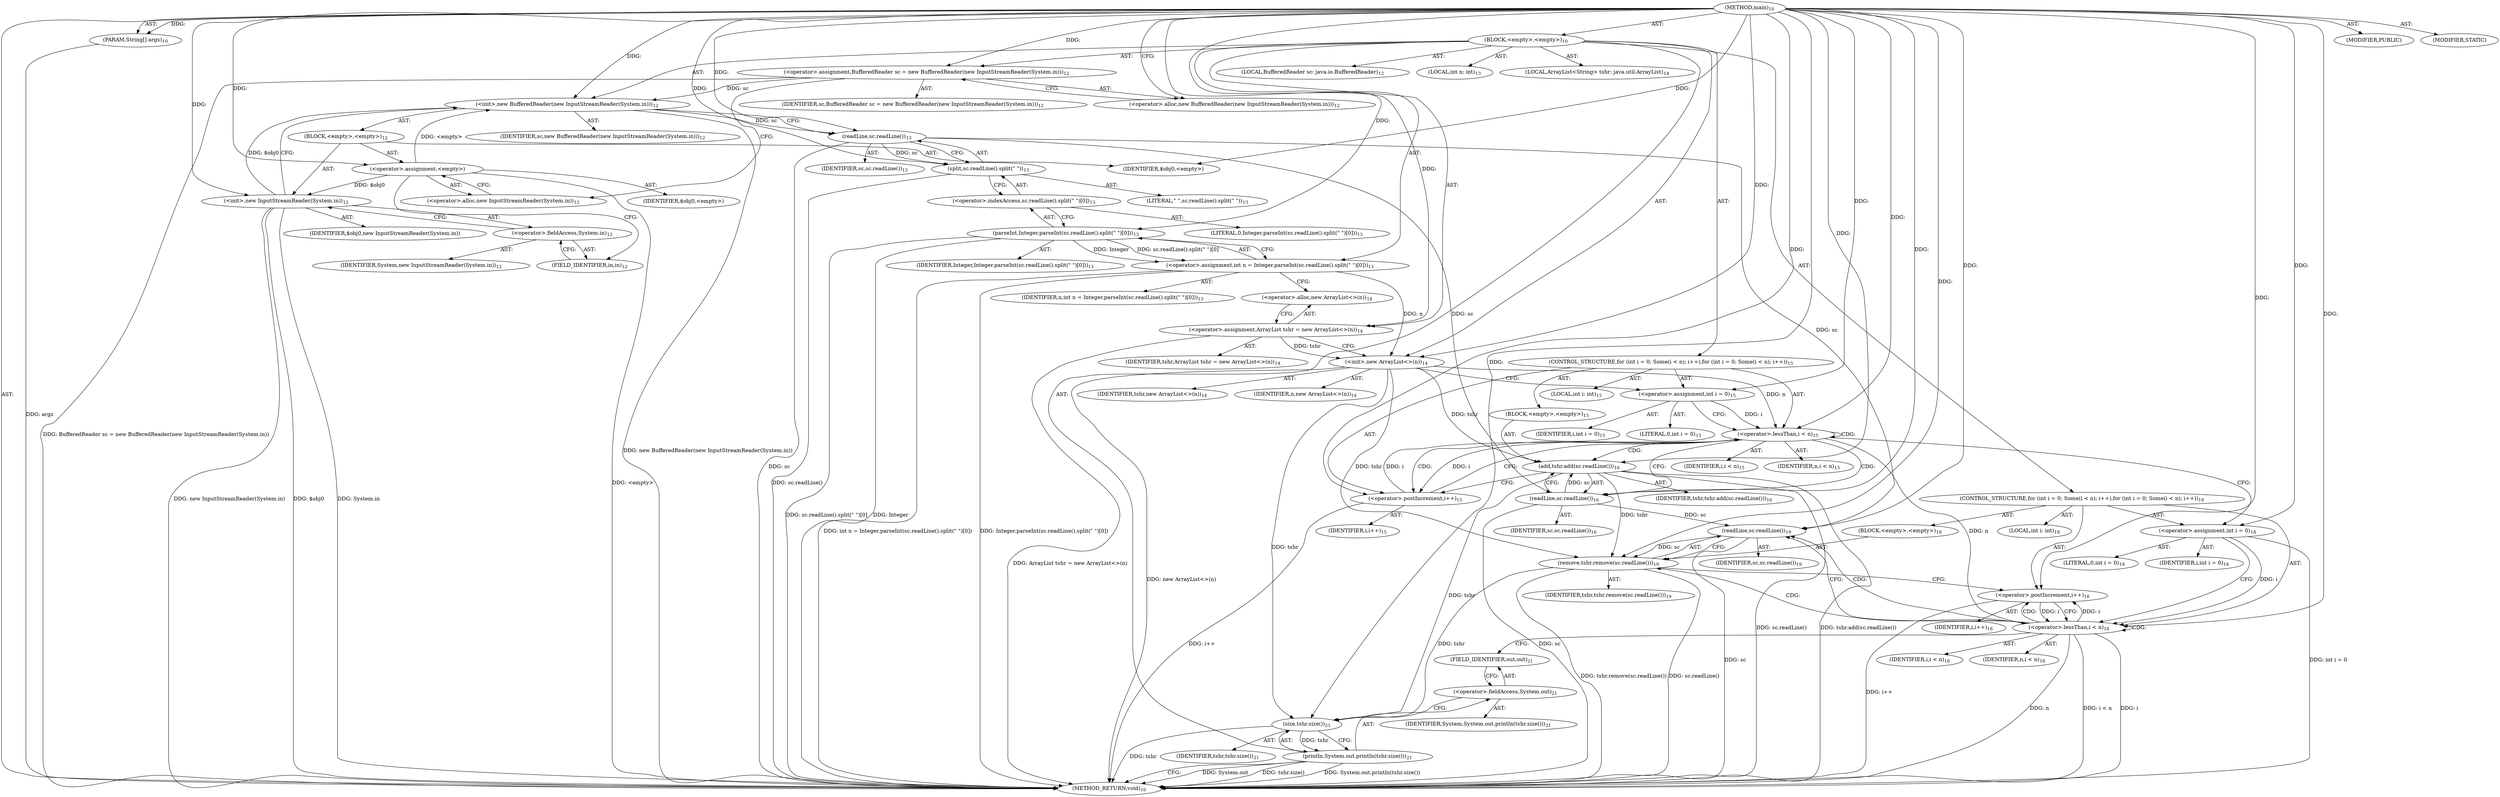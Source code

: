 digraph "main" {  
"21" [label = <(METHOD,main)<SUB>10</SUB>> ]
"22" [label = <(PARAM,String[] args)<SUB>10</SUB>> ]
"23" [label = <(BLOCK,&lt;empty&gt;,&lt;empty&gt;)<SUB>10</SUB>> ]
"4" [label = <(LOCAL,BufferedReader sc: java.io.BufferedReader)<SUB>12</SUB>> ]
"24" [label = <(&lt;operator&gt;.assignment,BufferedReader sc = new BufferedReader(new InputStreamReader(System.in)))<SUB>12</SUB>> ]
"25" [label = <(IDENTIFIER,sc,BufferedReader sc = new BufferedReader(new InputStreamReader(System.in)))<SUB>12</SUB>> ]
"26" [label = <(&lt;operator&gt;.alloc,new BufferedReader(new InputStreamReader(System.in)))<SUB>12</SUB>> ]
"27" [label = <(&lt;init&gt;,new BufferedReader(new InputStreamReader(System.in)))<SUB>12</SUB>> ]
"3" [label = <(IDENTIFIER,sc,new BufferedReader(new InputStreamReader(System.in)))<SUB>12</SUB>> ]
"28" [label = <(BLOCK,&lt;empty&gt;,&lt;empty&gt;)<SUB>12</SUB>> ]
"29" [label = <(&lt;operator&gt;.assignment,&lt;empty&gt;)> ]
"30" [label = <(IDENTIFIER,$obj0,&lt;empty&gt;)> ]
"31" [label = <(&lt;operator&gt;.alloc,new InputStreamReader(System.in))<SUB>12</SUB>> ]
"32" [label = <(&lt;init&gt;,new InputStreamReader(System.in))<SUB>12</SUB>> ]
"33" [label = <(IDENTIFIER,$obj0,new InputStreamReader(System.in))> ]
"34" [label = <(&lt;operator&gt;.fieldAccess,System.in)<SUB>12</SUB>> ]
"35" [label = <(IDENTIFIER,System,new InputStreamReader(System.in))<SUB>12</SUB>> ]
"36" [label = <(FIELD_IDENTIFIER,in,in)<SUB>12</SUB>> ]
"37" [label = <(IDENTIFIER,$obj0,&lt;empty&gt;)> ]
"38" [label = <(LOCAL,int n: int)<SUB>13</SUB>> ]
"39" [label = <(&lt;operator&gt;.assignment,int n = Integer.parseInt(sc.readLine().split(&quot; &quot;)[0]))<SUB>13</SUB>> ]
"40" [label = <(IDENTIFIER,n,int n = Integer.parseInt(sc.readLine().split(&quot; &quot;)[0]))<SUB>13</SUB>> ]
"41" [label = <(parseInt,Integer.parseInt(sc.readLine().split(&quot; &quot;)[0]))<SUB>13</SUB>> ]
"42" [label = <(IDENTIFIER,Integer,Integer.parseInt(sc.readLine().split(&quot; &quot;)[0]))<SUB>13</SUB>> ]
"43" [label = <(&lt;operator&gt;.indexAccess,sc.readLine().split(&quot; &quot;)[0])<SUB>13</SUB>> ]
"44" [label = <(split,sc.readLine().split(&quot; &quot;))<SUB>13</SUB>> ]
"45" [label = <(readLine,sc.readLine())<SUB>13</SUB>> ]
"46" [label = <(IDENTIFIER,sc,sc.readLine())<SUB>13</SUB>> ]
"47" [label = <(LITERAL,&quot; &quot;,sc.readLine().split(&quot; &quot;))<SUB>13</SUB>> ]
"48" [label = <(LITERAL,0,Integer.parseInt(sc.readLine().split(&quot; &quot;)[0]))<SUB>13</SUB>> ]
"6" [label = <(LOCAL,ArrayList&lt;String&gt; tshr: java.util.ArrayList)<SUB>14</SUB>> ]
"49" [label = <(&lt;operator&gt;.assignment,ArrayList tshr = new ArrayList&lt;&gt;(n))<SUB>14</SUB>> ]
"50" [label = <(IDENTIFIER,tshr,ArrayList tshr = new ArrayList&lt;&gt;(n))<SUB>14</SUB>> ]
"51" [label = <(&lt;operator&gt;.alloc,new ArrayList&lt;&gt;(n))<SUB>14</SUB>> ]
"52" [label = <(&lt;init&gt;,new ArrayList&lt;&gt;(n))<SUB>14</SUB>> ]
"5" [label = <(IDENTIFIER,tshr,new ArrayList&lt;&gt;(n))<SUB>14</SUB>> ]
"53" [label = <(IDENTIFIER,n,new ArrayList&lt;&gt;(n))<SUB>14</SUB>> ]
"54" [label = <(CONTROL_STRUCTURE,for (int i = 0; Some(i &lt; n); i++),for (int i = 0; Some(i &lt; n); i++))<SUB>15</SUB>> ]
"55" [label = <(LOCAL,int i: int)<SUB>15</SUB>> ]
"56" [label = <(&lt;operator&gt;.assignment,int i = 0)<SUB>15</SUB>> ]
"57" [label = <(IDENTIFIER,i,int i = 0)<SUB>15</SUB>> ]
"58" [label = <(LITERAL,0,int i = 0)<SUB>15</SUB>> ]
"59" [label = <(&lt;operator&gt;.lessThan,i &lt; n)<SUB>15</SUB>> ]
"60" [label = <(IDENTIFIER,i,i &lt; n)<SUB>15</SUB>> ]
"61" [label = <(IDENTIFIER,n,i &lt; n)<SUB>15</SUB>> ]
"62" [label = <(&lt;operator&gt;.postIncrement,i++)<SUB>15</SUB>> ]
"63" [label = <(IDENTIFIER,i,i++)<SUB>15</SUB>> ]
"64" [label = <(BLOCK,&lt;empty&gt;,&lt;empty&gt;)<SUB>15</SUB>> ]
"65" [label = <(add,tshr.add(sc.readLine()))<SUB>16</SUB>> ]
"66" [label = <(IDENTIFIER,tshr,tshr.add(sc.readLine()))<SUB>16</SUB>> ]
"67" [label = <(readLine,sc.readLine())<SUB>16</SUB>> ]
"68" [label = <(IDENTIFIER,sc,sc.readLine())<SUB>16</SUB>> ]
"69" [label = <(CONTROL_STRUCTURE,for (int i = 0; Some(i &lt; n); i++),for (int i = 0; Some(i &lt; n); i++))<SUB>18</SUB>> ]
"70" [label = <(LOCAL,int i: int)<SUB>18</SUB>> ]
"71" [label = <(&lt;operator&gt;.assignment,int i = 0)<SUB>18</SUB>> ]
"72" [label = <(IDENTIFIER,i,int i = 0)<SUB>18</SUB>> ]
"73" [label = <(LITERAL,0,int i = 0)<SUB>18</SUB>> ]
"74" [label = <(&lt;operator&gt;.lessThan,i &lt; n)<SUB>18</SUB>> ]
"75" [label = <(IDENTIFIER,i,i &lt; n)<SUB>18</SUB>> ]
"76" [label = <(IDENTIFIER,n,i &lt; n)<SUB>18</SUB>> ]
"77" [label = <(&lt;operator&gt;.postIncrement,i++)<SUB>18</SUB>> ]
"78" [label = <(IDENTIFIER,i,i++)<SUB>18</SUB>> ]
"79" [label = <(BLOCK,&lt;empty&gt;,&lt;empty&gt;)<SUB>18</SUB>> ]
"80" [label = <(remove,tshr.remove(sc.readLine()))<SUB>19</SUB>> ]
"81" [label = <(IDENTIFIER,tshr,tshr.remove(sc.readLine()))<SUB>19</SUB>> ]
"82" [label = <(readLine,sc.readLine())<SUB>19</SUB>> ]
"83" [label = <(IDENTIFIER,sc,sc.readLine())<SUB>19</SUB>> ]
"84" [label = <(println,System.out.println(tshr.size()))<SUB>21</SUB>> ]
"85" [label = <(&lt;operator&gt;.fieldAccess,System.out)<SUB>21</SUB>> ]
"86" [label = <(IDENTIFIER,System,System.out.println(tshr.size()))<SUB>21</SUB>> ]
"87" [label = <(FIELD_IDENTIFIER,out,out)<SUB>21</SUB>> ]
"88" [label = <(size,tshr.size())<SUB>21</SUB>> ]
"89" [label = <(IDENTIFIER,tshr,tshr.size())<SUB>21</SUB>> ]
"90" [label = <(MODIFIER,PUBLIC)> ]
"91" [label = <(MODIFIER,STATIC)> ]
"92" [label = <(METHOD_RETURN,void)<SUB>10</SUB>> ]
  "21" -> "22"  [ label = "AST: "] 
  "21" -> "23"  [ label = "AST: "] 
  "21" -> "90"  [ label = "AST: "] 
  "21" -> "91"  [ label = "AST: "] 
  "21" -> "92"  [ label = "AST: "] 
  "23" -> "4"  [ label = "AST: "] 
  "23" -> "24"  [ label = "AST: "] 
  "23" -> "27"  [ label = "AST: "] 
  "23" -> "38"  [ label = "AST: "] 
  "23" -> "39"  [ label = "AST: "] 
  "23" -> "6"  [ label = "AST: "] 
  "23" -> "49"  [ label = "AST: "] 
  "23" -> "52"  [ label = "AST: "] 
  "23" -> "54"  [ label = "AST: "] 
  "23" -> "69"  [ label = "AST: "] 
  "23" -> "84"  [ label = "AST: "] 
  "24" -> "25"  [ label = "AST: "] 
  "24" -> "26"  [ label = "AST: "] 
  "27" -> "3"  [ label = "AST: "] 
  "27" -> "28"  [ label = "AST: "] 
  "28" -> "29"  [ label = "AST: "] 
  "28" -> "32"  [ label = "AST: "] 
  "28" -> "37"  [ label = "AST: "] 
  "29" -> "30"  [ label = "AST: "] 
  "29" -> "31"  [ label = "AST: "] 
  "32" -> "33"  [ label = "AST: "] 
  "32" -> "34"  [ label = "AST: "] 
  "34" -> "35"  [ label = "AST: "] 
  "34" -> "36"  [ label = "AST: "] 
  "39" -> "40"  [ label = "AST: "] 
  "39" -> "41"  [ label = "AST: "] 
  "41" -> "42"  [ label = "AST: "] 
  "41" -> "43"  [ label = "AST: "] 
  "43" -> "44"  [ label = "AST: "] 
  "43" -> "48"  [ label = "AST: "] 
  "44" -> "45"  [ label = "AST: "] 
  "44" -> "47"  [ label = "AST: "] 
  "45" -> "46"  [ label = "AST: "] 
  "49" -> "50"  [ label = "AST: "] 
  "49" -> "51"  [ label = "AST: "] 
  "52" -> "5"  [ label = "AST: "] 
  "52" -> "53"  [ label = "AST: "] 
  "54" -> "55"  [ label = "AST: "] 
  "54" -> "56"  [ label = "AST: "] 
  "54" -> "59"  [ label = "AST: "] 
  "54" -> "62"  [ label = "AST: "] 
  "54" -> "64"  [ label = "AST: "] 
  "56" -> "57"  [ label = "AST: "] 
  "56" -> "58"  [ label = "AST: "] 
  "59" -> "60"  [ label = "AST: "] 
  "59" -> "61"  [ label = "AST: "] 
  "62" -> "63"  [ label = "AST: "] 
  "64" -> "65"  [ label = "AST: "] 
  "65" -> "66"  [ label = "AST: "] 
  "65" -> "67"  [ label = "AST: "] 
  "67" -> "68"  [ label = "AST: "] 
  "69" -> "70"  [ label = "AST: "] 
  "69" -> "71"  [ label = "AST: "] 
  "69" -> "74"  [ label = "AST: "] 
  "69" -> "77"  [ label = "AST: "] 
  "69" -> "79"  [ label = "AST: "] 
  "71" -> "72"  [ label = "AST: "] 
  "71" -> "73"  [ label = "AST: "] 
  "74" -> "75"  [ label = "AST: "] 
  "74" -> "76"  [ label = "AST: "] 
  "77" -> "78"  [ label = "AST: "] 
  "79" -> "80"  [ label = "AST: "] 
  "80" -> "81"  [ label = "AST: "] 
  "80" -> "82"  [ label = "AST: "] 
  "82" -> "83"  [ label = "AST: "] 
  "84" -> "85"  [ label = "AST: "] 
  "84" -> "88"  [ label = "AST: "] 
  "85" -> "86"  [ label = "AST: "] 
  "85" -> "87"  [ label = "AST: "] 
  "88" -> "89"  [ label = "AST: "] 
  "24" -> "31"  [ label = "CFG: "] 
  "27" -> "45"  [ label = "CFG: "] 
  "39" -> "51"  [ label = "CFG: "] 
  "49" -> "52"  [ label = "CFG: "] 
  "52" -> "56"  [ label = "CFG: "] 
  "84" -> "92"  [ label = "CFG: "] 
  "26" -> "24"  [ label = "CFG: "] 
  "41" -> "39"  [ label = "CFG: "] 
  "51" -> "49"  [ label = "CFG: "] 
  "56" -> "59"  [ label = "CFG: "] 
  "59" -> "67"  [ label = "CFG: "] 
  "59" -> "71"  [ label = "CFG: "] 
  "62" -> "59"  [ label = "CFG: "] 
  "71" -> "74"  [ label = "CFG: "] 
  "74" -> "82"  [ label = "CFG: "] 
  "74" -> "87"  [ label = "CFG: "] 
  "77" -> "74"  [ label = "CFG: "] 
  "85" -> "88"  [ label = "CFG: "] 
  "88" -> "84"  [ label = "CFG: "] 
  "29" -> "36"  [ label = "CFG: "] 
  "32" -> "27"  [ label = "CFG: "] 
  "43" -> "41"  [ label = "CFG: "] 
  "65" -> "62"  [ label = "CFG: "] 
  "80" -> "77"  [ label = "CFG: "] 
  "87" -> "85"  [ label = "CFG: "] 
  "31" -> "29"  [ label = "CFG: "] 
  "34" -> "32"  [ label = "CFG: "] 
  "44" -> "43"  [ label = "CFG: "] 
  "67" -> "65"  [ label = "CFG: "] 
  "82" -> "80"  [ label = "CFG: "] 
  "36" -> "34"  [ label = "CFG: "] 
  "45" -> "44"  [ label = "CFG: "] 
  "21" -> "26"  [ label = "CFG: "] 
  "22" -> "92"  [ label = "DDG: args"] 
  "24" -> "92"  [ label = "DDG: BufferedReader sc = new BufferedReader(new InputStreamReader(System.in))"] 
  "29" -> "92"  [ label = "DDG: &lt;empty&gt;"] 
  "32" -> "92"  [ label = "DDG: $obj0"] 
  "32" -> "92"  [ label = "DDG: System.in"] 
  "32" -> "92"  [ label = "DDG: new InputStreamReader(System.in)"] 
  "27" -> "92"  [ label = "DDG: new BufferedReader(new InputStreamReader(System.in))"] 
  "45" -> "92"  [ label = "DDG: sc"] 
  "44" -> "92"  [ label = "DDG: sc.readLine()"] 
  "41" -> "92"  [ label = "DDG: sc.readLine().split(&quot; &quot;)[0]"] 
  "39" -> "92"  [ label = "DDG: Integer.parseInt(sc.readLine().split(&quot; &quot;)[0])"] 
  "39" -> "92"  [ label = "DDG: int n = Integer.parseInt(sc.readLine().split(&quot; &quot;)[0])"] 
  "49" -> "92"  [ label = "DDG: ArrayList tshr = new ArrayList&lt;&gt;(n)"] 
  "52" -> "92"  [ label = "DDG: new ArrayList&lt;&gt;(n)"] 
  "71" -> "92"  [ label = "DDG: int i = 0"] 
  "74" -> "92"  [ label = "DDG: i"] 
  "74" -> "92"  [ label = "DDG: n"] 
  "74" -> "92"  [ label = "DDG: i &lt; n"] 
  "84" -> "92"  [ label = "DDG: System.out"] 
  "88" -> "92"  [ label = "DDG: tshr"] 
  "84" -> "92"  [ label = "DDG: tshr.size()"] 
  "84" -> "92"  [ label = "DDG: System.out.println(tshr.size())"] 
  "82" -> "92"  [ label = "DDG: sc"] 
  "80" -> "92"  [ label = "DDG: sc.readLine()"] 
  "80" -> "92"  [ label = "DDG: tshr.remove(sc.readLine())"] 
  "77" -> "92"  [ label = "DDG: i++"] 
  "67" -> "92"  [ label = "DDG: sc"] 
  "65" -> "92"  [ label = "DDG: sc.readLine()"] 
  "65" -> "92"  [ label = "DDG: tshr.add(sc.readLine())"] 
  "62" -> "92"  [ label = "DDG: i++"] 
  "41" -> "92"  [ label = "DDG: Integer"] 
  "21" -> "22"  [ label = "DDG: "] 
  "21" -> "24"  [ label = "DDG: "] 
  "41" -> "39"  [ label = "DDG: Integer"] 
  "41" -> "39"  [ label = "DDG: sc.readLine().split(&quot; &quot;)[0]"] 
  "21" -> "49"  [ label = "DDG: "] 
  "24" -> "27"  [ label = "DDG: sc"] 
  "21" -> "27"  [ label = "DDG: "] 
  "29" -> "27"  [ label = "DDG: &lt;empty&gt;"] 
  "32" -> "27"  [ label = "DDG: $obj0"] 
  "49" -> "52"  [ label = "DDG: tshr"] 
  "21" -> "52"  [ label = "DDG: "] 
  "39" -> "52"  [ label = "DDG: n"] 
  "21" -> "56"  [ label = "DDG: "] 
  "21" -> "71"  [ label = "DDG: "] 
  "88" -> "84"  [ label = "DDG: tshr"] 
  "21" -> "29"  [ label = "DDG: "] 
  "21" -> "37"  [ label = "DDG: "] 
  "21" -> "41"  [ label = "DDG: "] 
  "56" -> "59"  [ label = "DDG: i"] 
  "62" -> "59"  [ label = "DDG: i"] 
  "21" -> "59"  [ label = "DDG: "] 
  "52" -> "59"  [ label = "DDG: n"] 
  "59" -> "62"  [ label = "DDG: i"] 
  "21" -> "62"  [ label = "DDG: "] 
  "71" -> "74"  [ label = "DDG: i"] 
  "77" -> "74"  [ label = "DDG: i"] 
  "21" -> "74"  [ label = "DDG: "] 
  "59" -> "74"  [ label = "DDG: n"] 
  "74" -> "77"  [ label = "DDG: i"] 
  "21" -> "77"  [ label = "DDG: "] 
  "52" -> "88"  [ label = "DDG: tshr"] 
  "80" -> "88"  [ label = "DDG: tshr"] 
  "65" -> "88"  [ label = "DDG: tshr"] 
  "21" -> "88"  [ label = "DDG: "] 
  "29" -> "32"  [ label = "DDG: $obj0"] 
  "21" -> "32"  [ label = "DDG: "] 
  "52" -> "65"  [ label = "DDG: tshr"] 
  "21" -> "65"  [ label = "DDG: "] 
  "67" -> "65"  [ label = "DDG: sc"] 
  "52" -> "80"  [ label = "DDG: tshr"] 
  "65" -> "80"  [ label = "DDG: tshr"] 
  "21" -> "80"  [ label = "DDG: "] 
  "82" -> "80"  [ label = "DDG: sc"] 
  "45" -> "44"  [ label = "DDG: sc"] 
  "21" -> "44"  [ label = "DDG: "] 
  "45" -> "67"  [ label = "DDG: sc"] 
  "21" -> "67"  [ label = "DDG: "] 
  "45" -> "82"  [ label = "DDG: sc"] 
  "67" -> "82"  [ label = "DDG: sc"] 
  "21" -> "82"  [ label = "DDG: "] 
  "27" -> "45"  [ label = "DDG: sc"] 
  "21" -> "45"  [ label = "DDG: "] 
  "59" -> "65"  [ label = "CDG: "] 
  "59" -> "59"  [ label = "CDG: "] 
  "59" -> "67"  [ label = "CDG: "] 
  "59" -> "62"  [ label = "CDG: "] 
  "74" -> "80"  [ label = "CDG: "] 
  "74" -> "77"  [ label = "CDG: "] 
  "74" -> "82"  [ label = "CDG: "] 
  "74" -> "74"  [ label = "CDG: "] 
}
